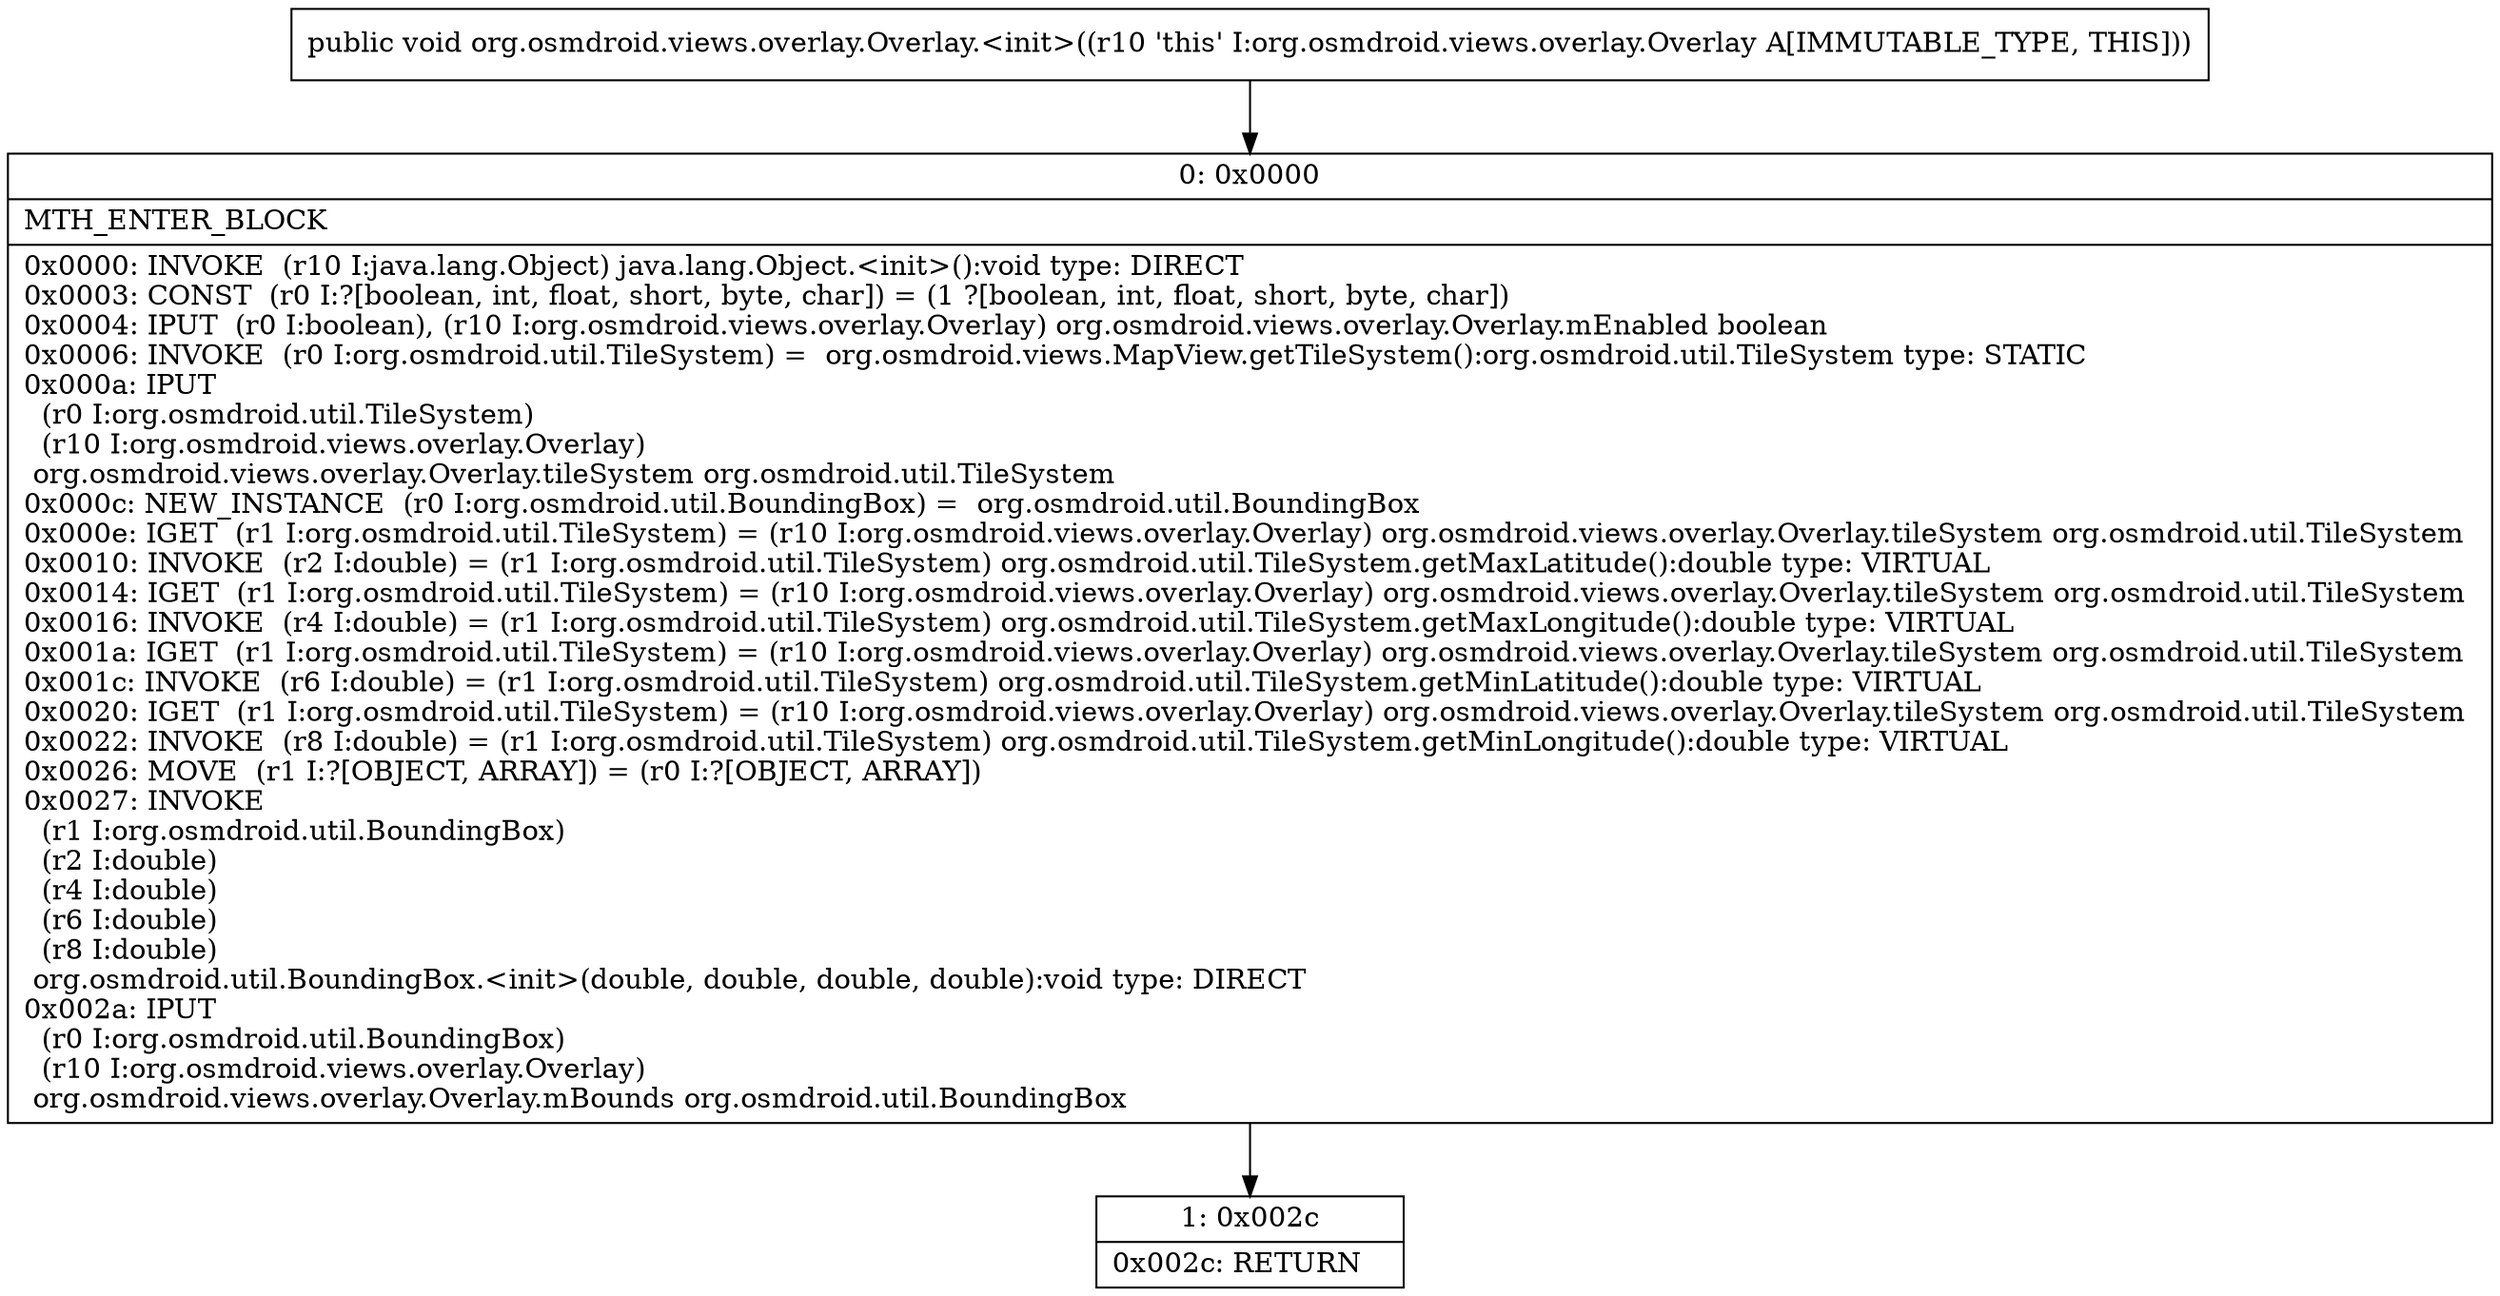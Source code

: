 digraph "CFG fororg.osmdroid.views.overlay.Overlay.\<init\>()V" {
Node_0 [shape=record,label="{0\:\ 0x0000|MTH_ENTER_BLOCK\l|0x0000: INVOKE  (r10 I:java.lang.Object) java.lang.Object.\<init\>():void type: DIRECT \l0x0003: CONST  (r0 I:?[boolean, int, float, short, byte, char]) = (1 ?[boolean, int, float, short, byte, char]) \l0x0004: IPUT  (r0 I:boolean), (r10 I:org.osmdroid.views.overlay.Overlay) org.osmdroid.views.overlay.Overlay.mEnabled boolean \l0x0006: INVOKE  (r0 I:org.osmdroid.util.TileSystem) =  org.osmdroid.views.MapView.getTileSystem():org.osmdroid.util.TileSystem type: STATIC \l0x000a: IPUT  \l  (r0 I:org.osmdroid.util.TileSystem)\l  (r10 I:org.osmdroid.views.overlay.Overlay)\l org.osmdroid.views.overlay.Overlay.tileSystem org.osmdroid.util.TileSystem \l0x000c: NEW_INSTANCE  (r0 I:org.osmdroid.util.BoundingBox) =  org.osmdroid.util.BoundingBox \l0x000e: IGET  (r1 I:org.osmdroid.util.TileSystem) = (r10 I:org.osmdroid.views.overlay.Overlay) org.osmdroid.views.overlay.Overlay.tileSystem org.osmdroid.util.TileSystem \l0x0010: INVOKE  (r2 I:double) = (r1 I:org.osmdroid.util.TileSystem) org.osmdroid.util.TileSystem.getMaxLatitude():double type: VIRTUAL \l0x0014: IGET  (r1 I:org.osmdroid.util.TileSystem) = (r10 I:org.osmdroid.views.overlay.Overlay) org.osmdroid.views.overlay.Overlay.tileSystem org.osmdroid.util.TileSystem \l0x0016: INVOKE  (r4 I:double) = (r1 I:org.osmdroid.util.TileSystem) org.osmdroid.util.TileSystem.getMaxLongitude():double type: VIRTUAL \l0x001a: IGET  (r1 I:org.osmdroid.util.TileSystem) = (r10 I:org.osmdroid.views.overlay.Overlay) org.osmdroid.views.overlay.Overlay.tileSystem org.osmdroid.util.TileSystem \l0x001c: INVOKE  (r6 I:double) = (r1 I:org.osmdroid.util.TileSystem) org.osmdroid.util.TileSystem.getMinLatitude():double type: VIRTUAL \l0x0020: IGET  (r1 I:org.osmdroid.util.TileSystem) = (r10 I:org.osmdroid.views.overlay.Overlay) org.osmdroid.views.overlay.Overlay.tileSystem org.osmdroid.util.TileSystem \l0x0022: INVOKE  (r8 I:double) = (r1 I:org.osmdroid.util.TileSystem) org.osmdroid.util.TileSystem.getMinLongitude():double type: VIRTUAL \l0x0026: MOVE  (r1 I:?[OBJECT, ARRAY]) = (r0 I:?[OBJECT, ARRAY]) \l0x0027: INVOKE  \l  (r1 I:org.osmdroid.util.BoundingBox)\l  (r2 I:double)\l  (r4 I:double)\l  (r6 I:double)\l  (r8 I:double)\l org.osmdroid.util.BoundingBox.\<init\>(double, double, double, double):void type: DIRECT \l0x002a: IPUT  \l  (r0 I:org.osmdroid.util.BoundingBox)\l  (r10 I:org.osmdroid.views.overlay.Overlay)\l org.osmdroid.views.overlay.Overlay.mBounds org.osmdroid.util.BoundingBox \l}"];
Node_1 [shape=record,label="{1\:\ 0x002c|0x002c: RETURN   \l}"];
MethodNode[shape=record,label="{public void org.osmdroid.views.overlay.Overlay.\<init\>((r10 'this' I:org.osmdroid.views.overlay.Overlay A[IMMUTABLE_TYPE, THIS])) }"];
MethodNode -> Node_0;
Node_0 -> Node_1;
}

